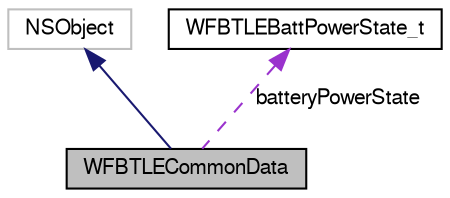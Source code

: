 digraph "WFBTLECommonData"
{
  edge [fontname="FreeSans",fontsize="10",labelfontname="FreeSans",labelfontsize="10"];
  node [fontname="FreeSans",fontsize="10",shape=record];
  Node1 [label="WFBTLECommonData",height=0.2,width=0.4,color="black", fillcolor="grey75", style="filled", fontcolor="black"];
  Node2 -> Node1 [dir="back",color="midnightblue",fontsize="10",style="solid",fontname="FreeSans"];
  Node2 [label="NSObject",height=0.2,width=0.4,color="grey75", fillcolor="white", style="filled"];
  Node3 -> Node1 [dir="back",color="darkorchid3",fontsize="10",style="dashed",label=" batteryPowerState" ,fontname="FreeSans"];
  Node3 [label="WFBTLEBattPowerState_t",height=0.2,width=0.4,color="black", fillcolor="white", style="filled",URL="$struct_w_f_b_t_l_e_batt_power_state__t.html",tooltip="Represents the battery power state. "];
}
